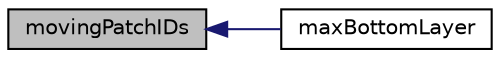 digraph "movingPatchIDs"
{
  bgcolor="transparent";
  edge [fontname="Helvetica",fontsize="10",labelfontname="Helvetica",labelfontsize="10"];
  node [fontname="Helvetica",fontsize="10",shape=record];
  rankdir="LR";
  Node385 [label="movingPatchIDs",height=0.2,width=0.4,color="black", fillcolor="grey75", style="filled", fontcolor="black"];
  Node385 -> Node386 [dir="back",color="midnightblue",fontsize="10",style="solid",fontname="Helvetica"];
  Node386 [label="maxBottomLayer",height=0.2,width=0.4,color="black",URL="$a22589.html#a396acc1ee38631c6946e55a64fcbec0d"];
}
